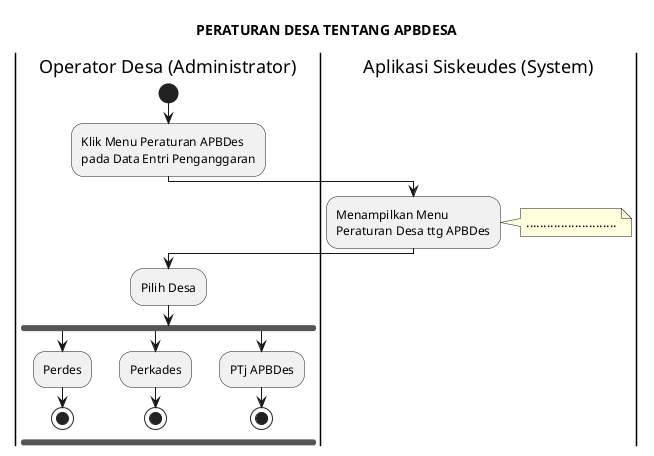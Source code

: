 @startuml
title "PERATURAN DESA TENTANG APBDESA"
|Operator Desa (Administrator)|
start
:Klik Menu Peraturan APBDes
pada Data Entri Penganggaran;
|Aplikasi Siskeudes (System)|
:Menampilkan Menu
Peraturan Desa ttg APBDes;
note right
    ..........................
end note
|Operator Desa (Administrator)|
:Pilih Desa;
fork
:Perdes;
stop
fork again
:Perkades;
stop
fork again
:PTj APBDes;
stop





@enduml